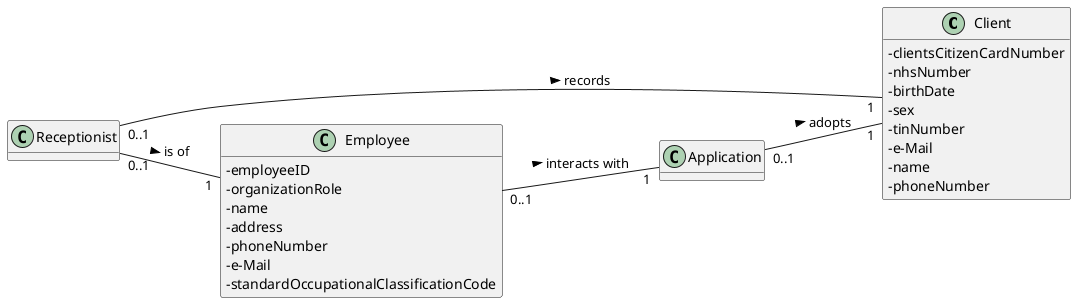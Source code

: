@startuml
hide methods
left to right direction
skinparam classAttributeIconSize 0




class Client {
- clientsCitizenCardNumber
- nhsNumber
- birthDate
- sex
- tinNumber
- e-Mail
- name
- phoneNumber
}

class Receptionist{

}

class Employee {
- employeeID
- organizationRole
- name
- address
- phoneNumber
- e-Mail
- standardOccupationalClassificationCode
}

class Application{
}














Receptionist "0..1" -- "1" Client : records >
Receptionist "0..1" -- "1" Employee : is of >
Application "0..1" -- "1" Client : adopts   >
Employee "0..1" -- "1" Application : interacts with   >







@enduml
